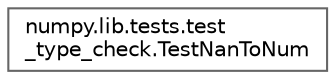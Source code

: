 digraph "Graphical Class Hierarchy"
{
 // LATEX_PDF_SIZE
  bgcolor="transparent";
  edge [fontname=Helvetica,fontsize=10,labelfontname=Helvetica,labelfontsize=10];
  node [fontname=Helvetica,fontsize=10,shape=box,height=0.2,width=0.4];
  rankdir="LR";
  Node0 [id="Node000000",label="numpy.lib.tests.test\l_type_check.TestNanToNum",height=0.2,width=0.4,color="grey40", fillcolor="white", style="filled",URL="$d2/dfe/classnumpy_1_1lib_1_1tests_1_1test__type__check_1_1TestNanToNum.html",tooltip=" "];
}
